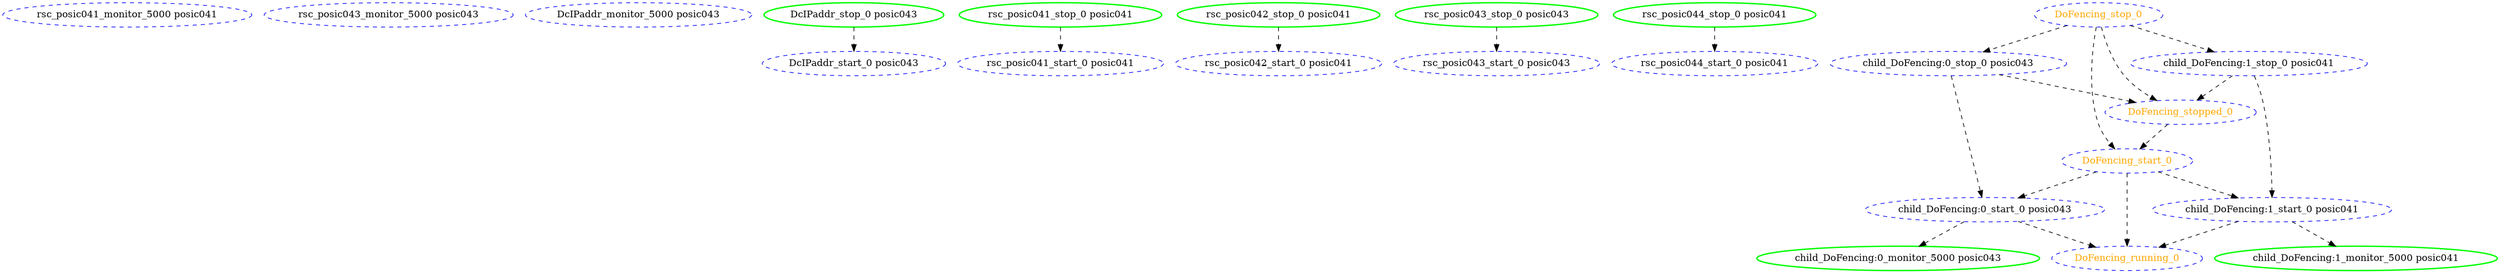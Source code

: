 digraph "g" {
	size = "30,30"
"rsc_posic041_monitor_5000 posic041" [ style="dashed" color="blue" fontcolor="black" ]
"rsc_posic043_monitor_5000 posic043" [ style="dashed" color="blue" fontcolor="black" ]
"DcIPaddr_monitor_5000 posic043" [ style="dashed" color="blue" fontcolor="black" ]
"DcIPaddr_stop_0 posic043" [ style=bold color="green" fontcolor="black" ]
"DcIPaddr_start_0 posic043" [ style="dashed" color="blue" fontcolor="black" ]
"rsc_posic041_stop_0 posic041" [ style=bold color="green" fontcolor="black" ]
"rsc_posic041_start_0 posic041" [ style="dashed" color="blue" fontcolor="black" ]
"rsc_posic042_stop_0 posic041" [ style=bold color="green" fontcolor="black" ]
"rsc_posic042_start_0 posic041" [ style="dashed" color="blue" fontcolor="black" ]
"rsc_posic043_stop_0 posic043" [ style=bold color="green" fontcolor="black" ]
"rsc_posic043_start_0 posic043" [ style="dashed" color="blue" fontcolor="black" ]
"rsc_posic044_start_0 posic041" [ style="dashed" color="blue" fontcolor="black" ]
"rsc_posic044_stop_0 posic041" [ style=bold color="green" fontcolor="black" ]
"child_DoFencing:0_stop_0 posic043" [ style="dashed" color="blue" fontcolor="black" ]
"child_DoFencing:0_start_0 posic043" [ style="dashed" color="blue" fontcolor="black" ]
"child_DoFencing:0_monitor_5000 posic043" [ style=bold color="green" fontcolor="black" ]
"child_DoFencing:1_stop_0 posic041" [ style="dashed" color="blue" fontcolor="black" ]
"child_DoFencing:1_start_0 posic041" [ style="dashed" color="blue" fontcolor="black" ]
"child_DoFencing:1_monitor_5000 posic041" [ style=bold color="green" fontcolor="black" ]
"DoFencing_start_0" [ style="dashed" color="blue" fontcolor="orange" ]
"DoFencing_running_0" [ style="dashed" color="blue" fontcolor="orange" ]
"DoFencing_stop_0" [ style="dashed" color="blue" fontcolor="orange" ]
"DoFencing_stopped_0" [ style="dashed" color="blue" fontcolor="orange" ]
"DcIPaddr_stop_0 posic043" -> "DcIPaddr_start_0 posic043" [ style = dashed]
"rsc_posic041_stop_0 posic041" -> "rsc_posic041_start_0 posic041" [ style = dashed]
"rsc_posic042_stop_0 posic041" -> "rsc_posic042_start_0 posic041" [ style = dashed]
"rsc_posic043_stop_0 posic043" -> "rsc_posic043_start_0 posic043" [ style = dashed]
"rsc_posic044_stop_0 posic041" -> "rsc_posic044_start_0 posic041" [ style = dashed]
"DoFencing_stop_0" -> "child_DoFencing:0_stop_0 posic043" [ style = dashed]
"child_DoFencing:0_stop_0 posic043" -> "child_DoFencing:0_start_0 posic043" [ style = dashed]
"DoFencing_start_0" -> "child_DoFencing:0_start_0 posic043" [ style = dashed]
"child_DoFencing:0_start_0 posic043" -> "child_DoFencing:0_monitor_5000 posic043" [ style = dashed]
"DoFencing_stop_0" -> "child_DoFencing:1_stop_0 posic041" [ style = dashed]
"child_DoFencing:1_stop_0 posic041" -> "child_DoFencing:1_start_0 posic041" [ style = dashed]
"DoFencing_start_0" -> "child_DoFencing:1_start_0 posic041" [ style = dashed]
"child_DoFencing:1_start_0 posic041" -> "child_DoFencing:1_monitor_5000 posic041" [ style = dashed]
"DoFencing_stop_0" -> "DoFencing_start_0" [ style = dashed]
"DoFencing_stopped_0" -> "DoFencing_start_0" [ style = dashed]
"DoFencing_start_0" -> "DoFencing_running_0" [ style = dashed]
"child_DoFencing:0_start_0 posic043" -> "DoFencing_running_0" [ style = dashed]
"child_DoFencing:1_start_0 posic041" -> "DoFencing_running_0" [ style = dashed]
"DoFencing_stop_0" -> "DoFencing_stopped_0" [ style = dashed]
"child_DoFencing:0_stop_0 posic043" -> "DoFencing_stopped_0" [ style = dashed]
"child_DoFencing:1_stop_0 posic041" -> "DoFencing_stopped_0" [ style = dashed]
}
